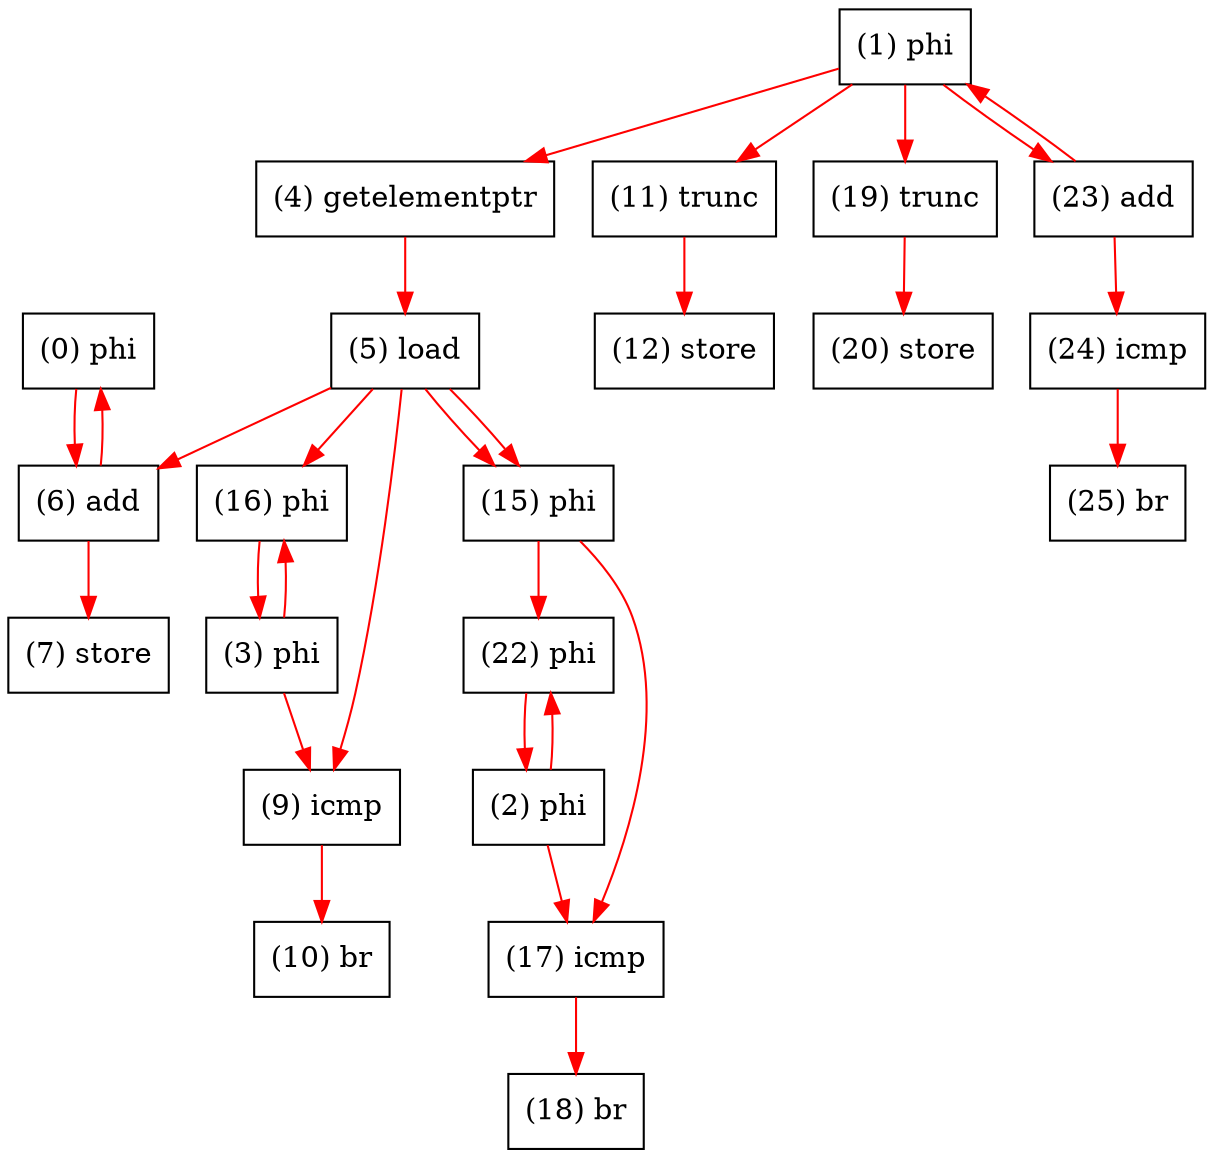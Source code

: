 digraph "DFG for'kernel' function" {
	Node0phi[shape=record, label="(0) phi"];
	Node1phi[shape=record, label="(1) phi"];
	Node2phi[shape=record, label="(2) phi"];
	Node3phi[shape=record, label="(3) phi"];
	Node4getelementptr[shape=record, label="(4) getelementptr"];
	Node5load[shape=record, label="(5) load"];
	Node6add[shape=record, label="(6) add"];
	Node7store[shape=record, label="(7) store"];
	Node9icmp[shape=record, label="(9) icmp"];
	Node10br[shape=record, label="(10) br"];
	Node11trunc[shape=record, label="(11) trunc"];
	Node12store[shape=record, label="(12) store"];
	Node15phi[shape=record, label="(15) phi"];
	Node16phi[shape=record, label="(16) phi"];
	Node17icmp[shape=record, label="(17) icmp"];
	Node18br[shape=record, label="(18) br"];
	Node19trunc[shape=record, label="(19) trunc"];
	Node20store[shape=record, label="(20) store"];
	Node22phi[shape=record, label="(22) phi"];
	Node23add[shape=record, label="(23) add"];
	Node24icmp[shape=record, label="(24) icmp"];
	Node25br[shape=record, label="(25) br"];
edge [color=red]
	Node6add -> Node0phi
	Node23add -> Node1phi
	Node22phi -> Node2phi
	Node16phi -> Node3phi
	Node1phi -> Node4getelementptr
	Node4getelementptr -> Node5load
	Node0phi -> Node6add
	Node5load -> Node6add
	Node6add -> Node7store
	Node3phi -> Node9icmp
	Node9icmp -> Node10br
	Node1phi -> Node11trunc
	Node11trunc -> Node12store
	Node3phi -> Node16phi
	Node15phi -> Node17icmp
	Node2phi -> Node17icmp
	Node17icmp -> Node18br
	Node1phi -> Node19trunc
	Node19trunc -> Node20store
	Node15phi -> Node22phi
	Node2phi -> Node22phi
	Node1phi -> Node23add
	Node23add -> Node24icmp
	Node24icmp -> Node25br
	Node5load -> Node9icmp
	Node5load -> Node15phi
	Node5load -> Node16phi
	Node5load -> Node15phi
}

